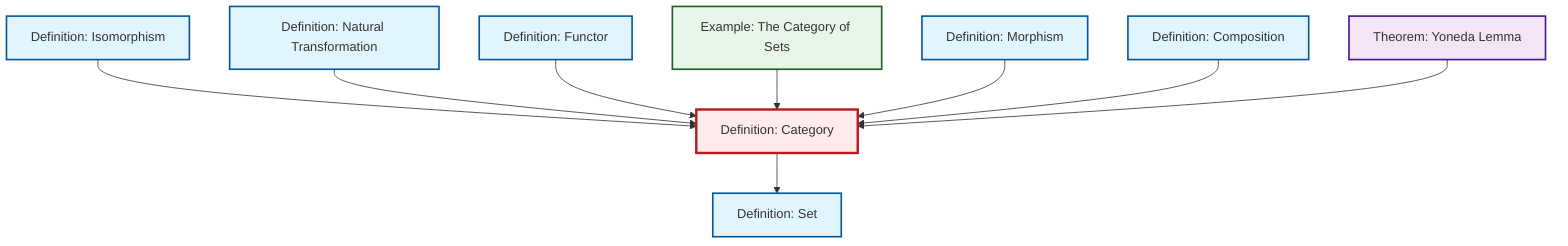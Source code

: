 graph TD
    classDef definition fill:#e1f5fe,stroke:#01579b,stroke-width:2px
    classDef theorem fill:#f3e5f5,stroke:#4a148c,stroke-width:2px
    classDef axiom fill:#fff3e0,stroke:#e65100,stroke-width:2px
    classDef example fill:#e8f5e9,stroke:#1b5e20,stroke-width:2px
    classDef current fill:#ffebee,stroke:#b71c1c,stroke-width:3px
    def-natural-transformation["Definition: Natural Transformation"]:::definition
    ex-set-category["Example: The Category of Sets"]:::example
    def-category["Definition: Category"]:::definition
    thm-yoneda["Theorem: Yoneda Lemma"]:::theorem
    def-set["Definition: Set"]:::definition
    def-composition["Definition: Composition"]:::definition
    def-isomorphism["Definition: Isomorphism"]:::definition
    def-morphism["Definition: Morphism"]:::definition
    def-functor["Definition: Functor"]:::definition
    def-isomorphism --> def-category
    def-category --> def-set
    def-natural-transformation --> def-category
    def-functor --> def-category
    ex-set-category --> def-category
    def-morphism --> def-category
    def-composition --> def-category
    thm-yoneda --> def-category
    class def-category current